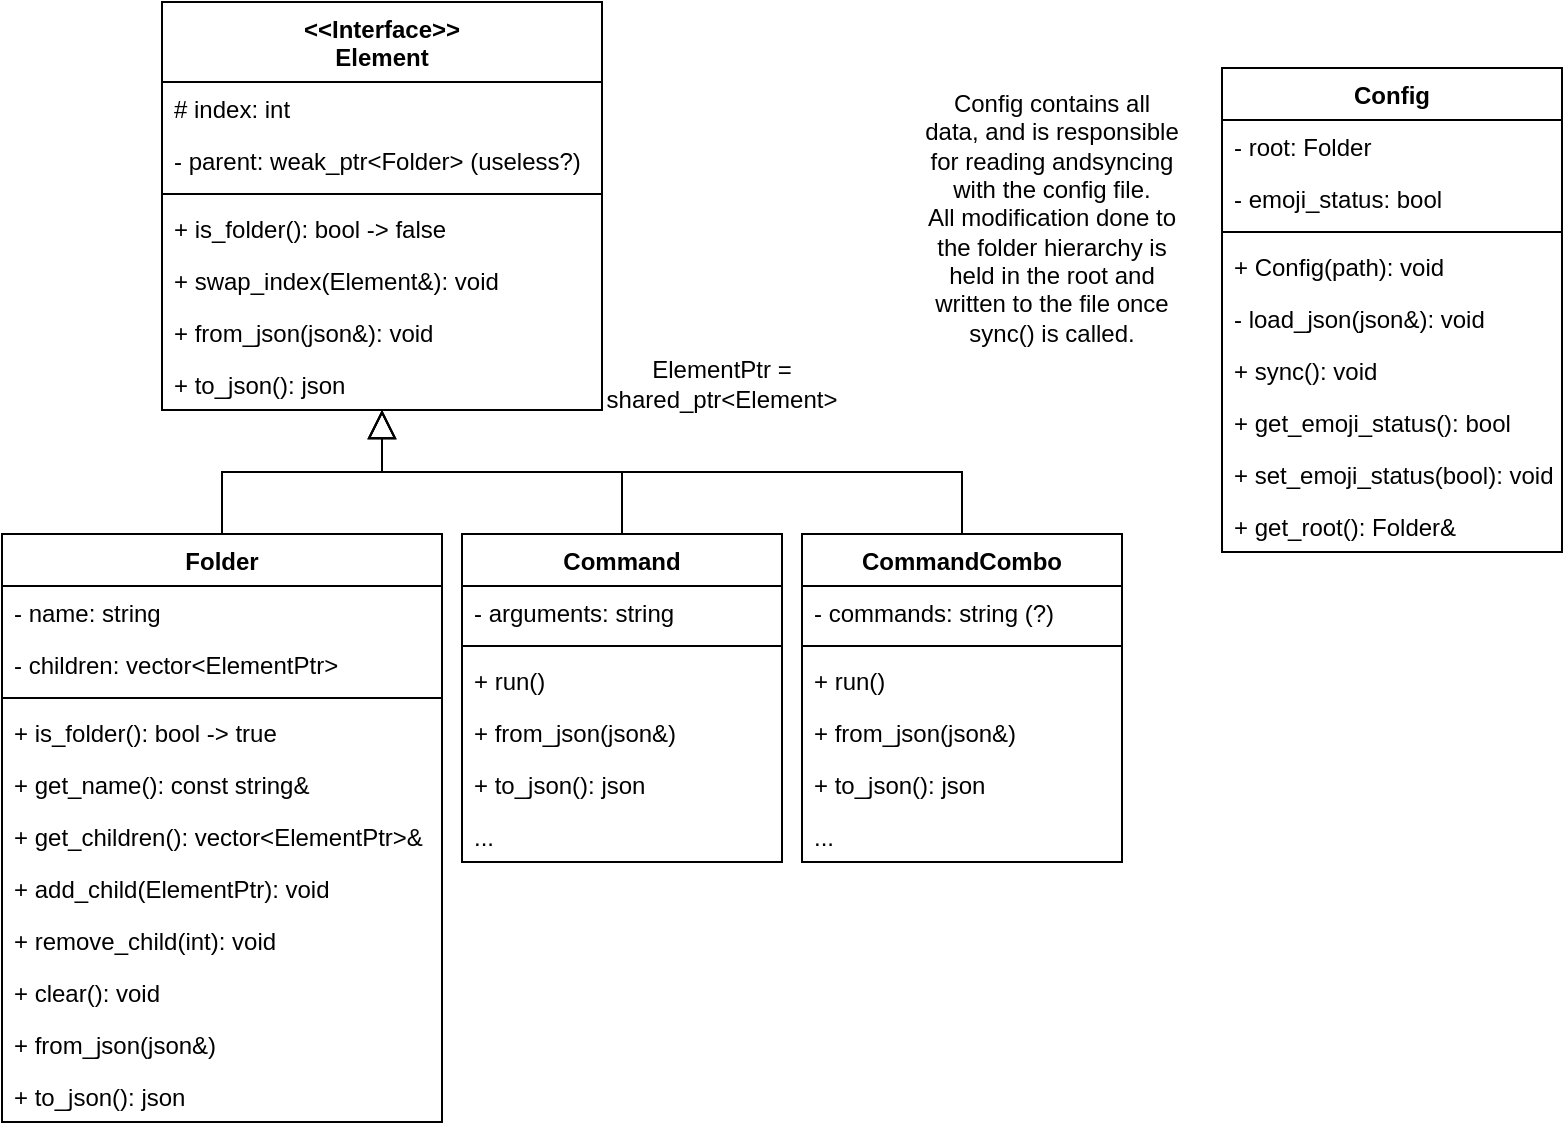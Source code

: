 <mxfile version="17.5.1"><diagram id="C5RBs43oDa-KdzZeNtuy" name="Page-1"><mxGraphModel dx="1718" dy="635" grid="1" gridSize="10" guides="1" tooltips="1" connect="1" arrows="1" fold="1" page="1" pageScale="1" pageWidth="827" pageHeight="1169" math="0" shadow="0"><root><mxCell id="WIyWlLk6GJQsqaUBKTNV-0"/><mxCell id="WIyWlLk6GJQsqaUBKTNV-1" parent="WIyWlLk6GJQsqaUBKTNV-0"/><mxCell id="8q3i9P7gSI45HfQBKXjb-0" value="&lt;&lt;Interface&gt;&gt;&#xA;Element" style="swimlane;fontStyle=1;align=center;verticalAlign=top;childLayout=stackLayout;horizontal=1;startSize=40;horizontalStack=0;resizeParent=1;resizeParentMax=0;resizeLast=0;collapsible=1;marginBottom=0;rounded=0;shadow=0;sketch=0;glass=0;swimlaneLine=1;" vertex="1" parent="WIyWlLk6GJQsqaUBKTNV-1"><mxGeometry x="100" y="14" width="220" height="204" as="geometry"><mxRectangle x="120" y="40" width="80" height="26" as="alternateBounds"/></mxGeometry></mxCell><mxCell id="8q3i9P7gSI45HfQBKXjb-22" value="# index: int" style="text;strokeColor=none;fillColor=none;align=left;verticalAlign=top;spacingLeft=4;spacingRight=4;overflow=hidden;rotatable=0;points=[[0,0.5],[1,0.5]];portConstraint=eastwest;rounded=0;shadow=0;glass=0;sketch=0;" vertex="1" parent="8q3i9P7gSI45HfQBKXjb-0"><mxGeometry y="40" width="220" height="26" as="geometry"/></mxCell><mxCell id="8q3i9P7gSI45HfQBKXjb-23" value="- parent: weak_ptr&lt;Folder&gt; (useless?)" style="text;strokeColor=none;fillColor=none;align=left;verticalAlign=top;spacingLeft=4;spacingRight=4;overflow=hidden;rotatable=0;points=[[0,0.5],[1,0.5]];portConstraint=eastwest;rounded=0;shadow=0;glass=0;sketch=0;" vertex="1" parent="8q3i9P7gSI45HfQBKXjb-0"><mxGeometry y="66" width="220" height="26" as="geometry"/></mxCell><mxCell id="8q3i9P7gSI45HfQBKXjb-2" value="" style="line;strokeWidth=1;fillColor=none;align=left;verticalAlign=middle;spacingTop=-1;spacingLeft=3;spacingRight=3;rotatable=0;labelPosition=right;points=[];portConstraint=eastwest;" vertex="1" parent="8q3i9P7gSI45HfQBKXjb-0"><mxGeometry y="92" width="220" height="8" as="geometry"/></mxCell><mxCell id="8q3i9P7gSI45HfQBKXjb-3" value="+ is_folder(): bool -&gt; false" style="text;strokeColor=none;fillColor=none;align=left;verticalAlign=top;spacingLeft=4;spacingRight=4;overflow=hidden;rotatable=0;points=[[0,0.5],[1,0.5]];portConstraint=eastwest;" vertex="1" parent="8q3i9P7gSI45HfQBKXjb-0"><mxGeometry y="100" width="220" height="26" as="geometry"/></mxCell><mxCell id="8q3i9P7gSI45HfQBKXjb-26" value="+ swap_index(Element&amp;): void" style="text;strokeColor=none;fillColor=none;align=left;verticalAlign=top;spacingLeft=4;spacingRight=4;overflow=hidden;rotatable=0;points=[[0,0.5],[1,0.5]];portConstraint=eastwest;rounded=0;shadow=0;glass=0;sketch=0;" vertex="1" parent="8q3i9P7gSI45HfQBKXjb-0"><mxGeometry y="126" width="220" height="26" as="geometry"/></mxCell><mxCell id="8q3i9P7gSI45HfQBKXjb-60" value="+ from_json(json&amp;): void" style="text;strokeColor=none;fillColor=none;align=left;verticalAlign=top;spacingLeft=4;spacingRight=4;overflow=hidden;rotatable=0;points=[[0,0.5],[1,0.5]];portConstraint=eastwest;rounded=0;shadow=0;glass=0;sketch=0;" vertex="1" parent="8q3i9P7gSI45HfQBKXjb-0"><mxGeometry y="152" width="220" height="26" as="geometry"/></mxCell><mxCell id="8q3i9P7gSI45HfQBKXjb-64" value="+ to_json(): json" style="text;strokeColor=none;fillColor=none;align=left;verticalAlign=top;spacingLeft=4;spacingRight=4;overflow=hidden;rotatable=0;points=[[0,0.5],[1,0.5]];portConstraint=eastwest;rounded=0;shadow=0;glass=0;sketch=0;" vertex="1" parent="8q3i9P7gSI45HfQBKXjb-0"><mxGeometry y="178" width="220" height="26" as="geometry"/></mxCell><mxCell id="8q3i9P7gSI45HfQBKXjb-6" value="Folder" style="swimlane;fontStyle=1;align=center;verticalAlign=top;childLayout=stackLayout;horizontal=1;startSize=26;horizontalStack=0;resizeParent=1;resizeParentMax=0;resizeLast=0;collapsible=1;marginBottom=0;rounded=0;shadow=0;glass=0;sketch=0;fillColor=none;" vertex="1" parent="WIyWlLk6GJQsqaUBKTNV-1"><mxGeometry x="20" y="280" width="220" height="294" as="geometry"/></mxCell><mxCell id="8q3i9P7gSI45HfQBKXjb-28" value="- name: string" style="text;strokeColor=none;fillColor=none;align=left;verticalAlign=top;spacingLeft=4;spacingRight=4;overflow=hidden;rotatable=0;points=[[0,0.5],[1,0.5]];portConstraint=eastwest;rounded=0;shadow=0;glass=0;sketch=0;" vertex="1" parent="8q3i9P7gSI45HfQBKXjb-6"><mxGeometry y="26" width="220" height="26" as="geometry"/></mxCell><mxCell id="8q3i9P7gSI45HfQBKXjb-7" value="- children: vector&lt;ElementPtr&gt;" style="text;strokeColor=none;fillColor=none;align=left;verticalAlign=top;spacingLeft=4;spacingRight=4;overflow=hidden;rotatable=0;points=[[0,0.5],[1,0.5]];portConstraint=eastwest;rounded=0;shadow=0;glass=0;sketch=0;" vertex="1" parent="8q3i9P7gSI45HfQBKXjb-6"><mxGeometry y="52" width="220" height="26" as="geometry"/></mxCell><mxCell id="8q3i9P7gSI45HfQBKXjb-8" value="" style="line;strokeWidth=1;fillColor=none;align=left;verticalAlign=middle;spacingTop=-1;spacingLeft=3;spacingRight=3;rotatable=0;labelPosition=right;points=[];portConstraint=eastwest;rounded=0;shadow=0;glass=0;sketch=0;" vertex="1" parent="8q3i9P7gSI45HfQBKXjb-6"><mxGeometry y="78" width="220" height="8" as="geometry"/></mxCell><mxCell id="8q3i9P7gSI45HfQBKXjb-9" value="+ is_folder(): bool -&gt; true" style="text;strokeColor=none;fillColor=none;align=left;verticalAlign=top;spacingLeft=4;spacingRight=4;overflow=hidden;rotatable=0;points=[[0,0.5],[1,0.5]];portConstraint=eastwest;rounded=0;shadow=0;glass=0;sketch=0;" vertex="1" parent="8q3i9P7gSI45HfQBKXjb-6"><mxGeometry y="86" width="220" height="26" as="geometry"/></mxCell><mxCell id="8q3i9P7gSI45HfQBKXjb-29" value="+ get_name(): const string&amp;" style="text;strokeColor=none;fillColor=none;align=left;verticalAlign=top;spacingLeft=4;spacingRight=4;overflow=hidden;rotatable=0;points=[[0,0.5],[1,0.5]];portConstraint=eastwest;rounded=0;shadow=0;glass=0;sketch=0;" vertex="1" parent="8q3i9P7gSI45HfQBKXjb-6"><mxGeometry y="112" width="220" height="26" as="geometry"/></mxCell><mxCell id="8q3i9P7gSI45HfQBKXjb-25" value="+ get_children(): vector&lt;ElementPtr&gt;&amp;" style="text;strokeColor=none;fillColor=none;align=left;verticalAlign=top;spacingLeft=4;spacingRight=4;overflow=hidden;rotatable=0;points=[[0,0.5],[1,0.5]];portConstraint=eastwest;rounded=0;shadow=0;glass=0;sketch=0;" vertex="1" parent="8q3i9P7gSI45HfQBKXjb-6"><mxGeometry y="138" width="220" height="26" as="geometry"/></mxCell><mxCell id="8q3i9P7gSI45HfQBKXjb-36" value="+ add_child(ElementPtr): void" style="text;strokeColor=none;fillColor=none;align=left;verticalAlign=top;spacingLeft=4;spacingRight=4;overflow=hidden;rotatable=0;points=[[0,0.5],[1,0.5]];portConstraint=eastwest;rounded=0;shadow=0;glass=0;sketch=0;" vertex="1" parent="8q3i9P7gSI45HfQBKXjb-6"><mxGeometry y="164" width="220" height="26" as="geometry"/></mxCell><mxCell id="8q3i9P7gSI45HfQBKXjb-37" value="+ remove_child(int): void" style="text;strokeColor=none;fillColor=none;align=left;verticalAlign=top;spacingLeft=4;spacingRight=4;overflow=hidden;rotatable=0;points=[[0,0.5],[1,0.5]];portConstraint=eastwest;rounded=0;shadow=0;glass=0;sketch=0;" vertex="1" parent="8q3i9P7gSI45HfQBKXjb-6"><mxGeometry y="190" width="220" height="26" as="geometry"/></mxCell><mxCell id="8q3i9P7gSI45HfQBKXjb-38" value="+ clear(): void" style="text;strokeColor=none;fillColor=none;align=left;verticalAlign=top;spacingLeft=4;spacingRight=4;overflow=hidden;rotatable=0;points=[[0,0.5],[1,0.5]];portConstraint=eastwest;rounded=0;shadow=0;glass=0;sketch=0;" vertex="1" parent="8q3i9P7gSI45HfQBKXjb-6"><mxGeometry y="216" width="220" height="26" as="geometry"/></mxCell><mxCell id="8q3i9P7gSI45HfQBKXjb-61" value="+ from_json(json&amp;)" style="text;strokeColor=none;fillColor=none;align=left;verticalAlign=top;spacingLeft=4;spacingRight=4;overflow=hidden;rotatable=0;points=[[0,0.5],[1,0.5]];portConstraint=eastwest;rounded=0;shadow=0;glass=0;sketch=0;" vertex="1" parent="8q3i9P7gSI45HfQBKXjb-6"><mxGeometry y="242" width="220" height="26" as="geometry"/></mxCell><mxCell id="8q3i9P7gSI45HfQBKXjb-65" value="+ to_json(): json" style="text;strokeColor=none;fillColor=none;align=left;verticalAlign=top;spacingLeft=4;spacingRight=4;overflow=hidden;rotatable=0;points=[[0,0.5],[1,0.5]];portConstraint=eastwest;rounded=0;shadow=0;glass=0;sketch=0;" vertex="1" parent="8q3i9P7gSI45HfQBKXjb-6"><mxGeometry y="268" width="220" height="26" as="geometry"/></mxCell><mxCell id="8q3i9P7gSI45HfQBKXjb-10" value="Command" style="swimlane;fontStyle=1;align=center;verticalAlign=top;childLayout=stackLayout;horizontal=1;startSize=26;horizontalStack=0;resizeParent=1;resizeParentMax=0;resizeLast=0;collapsible=1;marginBottom=0;rounded=0;shadow=0;glass=0;sketch=0;fillColor=none;" vertex="1" parent="WIyWlLk6GJQsqaUBKTNV-1"><mxGeometry x="250" y="280" width="160" height="164" as="geometry"/></mxCell><mxCell id="8q3i9P7gSI45HfQBKXjb-11" value="- arguments: string" style="text;strokeColor=none;fillColor=none;align=left;verticalAlign=top;spacingLeft=4;spacingRight=4;overflow=hidden;rotatable=0;points=[[0,0.5],[1,0.5]];portConstraint=eastwest;rounded=0;shadow=0;glass=0;sketch=0;" vertex="1" parent="8q3i9P7gSI45HfQBKXjb-10"><mxGeometry y="26" width="160" height="26" as="geometry"/></mxCell><mxCell id="8q3i9P7gSI45HfQBKXjb-12" value="" style="line;strokeWidth=1;fillColor=none;align=left;verticalAlign=middle;spacingTop=-1;spacingLeft=3;spacingRight=3;rotatable=0;labelPosition=right;points=[];portConstraint=eastwest;rounded=0;shadow=0;glass=0;sketch=0;" vertex="1" parent="8q3i9P7gSI45HfQBKXjb-10"><mxGeometry y="52" width="160" height="8" as="geometry"/></mxCell><mxCell id="8q3i9P7gSI45HfQBKXjb-13" value="+ run()" style="text;strokeColor=none;fillColor=none;align=left;verticalAlign=top;spacingLeft=4;spacingRight=4;overflow=hidden;rotatable=0;points=[[0,0.5],[1,0.5]];portConstraint=eastwest;rounded=0;shadow=0;glass=0;sketch=0;" vertex="1" parent="8q3i9P7gSI45HfQBKXjb-10"><mxGeometry y="60" width="160" height="26" as="geometry"/></mxCell><mxCell id="8q3i9P7gSI45HfQBKXjb-62" value="+ from_json(json&amp;)" style="text;strokeColor=none;fillColor=none;align=left;verticalAlign=top;spacingLeft=4;spacingRight=4;overflow=hidden;rotatable=0;points=[[0,0.5],[1,0.5]];portConstraint=eastwest;rounded=0;shadow=0;glass=0;sketch=0;" vertex="1" parent="8q3i9P7gSI45HfQBKXjb-10"><mxGeometry y="86" width="160" height="26" as="geometry"/></mxCell><mxCell id="8q3i9P7gSI45HfQBKXjb-66" value="+ to_json(): json" style="text;strokeColor=none;fillColor=none;align=left;verticalAlign=top;spacingLeft=4;spacingRight=4;overflow=hidden;rotatable=0;points=[[0,0.5],[1,0.5]];portConstraint=eastwest;rounded=0;shadow=0;glass=0;sketch=0;" vertex="1" parent="8q3i9P7gSI45HfQBKXjb-10"><mxGeometry y="112" width="160" height="26" as="geometry"/></mxCell><mxCell id="8q3i9P7gSI45HfQBKXjb-39" value="..." style="text;strokeColor=none;fillColor=none;align=left;verticalAlign=top;spacingLeft=4;spacingRight=4;overflow=hidden;rotatable=0;points=[[0,0.5],[1,0.5]];portConstraint=eastwest;rounded=0;shadow=0;glass=0;sketch=0;" vertex="1" parent="8q3i9P7gSI45HfQBKXjb-10"><mxGeometry y="138" width="160" height="26" as="geometry"/></mxCell><mxCell id="8q3i9P7gSI45HfQBKXjb-14" value="CommandCombo" style="swimlane;fontStyle=1;align=center;verticalAlign=top;childLayout=stackLayout;horizontal=1;startSize=26;horizontalStack=0;resizeParent=1;resizeParentMax=0;resizeLast=0;collapsible=1;marginBottom=0;rounded=0;shadow=0;glass=0;sketch=0;fillColor=none;" vertex="1" parent="WIyWlLk6GJQsqaUBKTNV-1"><mxGeometry x="420" y="280" width="160" height="164" as="geometry"/></mxCell><mxCell id="8q3i9P7gSI45HfQBKXjb-15" value="- commands: string (?)" style="text;strokeColor=none;fillColor=none;align=left;verticalAlign=top;spacingLeft=4;spacingRight=4;overflow=hidden;rotatable=0;points=[[0,0.5],[1,0.5]];portConstraint=eastwest;rounded=0;shadow=0;glass=0;sketch=0;" vertex="1" parent="8q3i9P7gSI45HfQBKXjb-14"><mxGeometry y="26" width="160" height="26" as="geometry"/></mxCell><mxCell id="8q3i9P7gSI45HfQBKXjb-16" value="" style="line;strokeWidth=1;fillColor=none;align=left;verticalAlign=middle;spacingTop=-1;spacingLeft=3;spacingRight=3;rotatable=0;labelPosition=right;points=[];portConstraint=eastwest;rounded=0;shadow=0;glass=0;sketch=0;" vertex="1" parent="8q3i9P7gSI45HfQBKXjb-14"><mxGeometry y="52" width="160" height="8" as="geometry"/></mxCell><mxCell id="8q3i9P7gSI45HfQBKXjb-17" value="+ run()" style="text;strokeColor=none;fillColor=none;align=left;verticalAlign=top;spacingLeft=4;spacingRight=4;overflow=hidden;rotatable=0;points=[[0,0.5],[1,0.5]];portConstraint=eastwest;rounded=0;shadow=0;glass=0;sketch=0;" vertex="1" parent="8q3i9P7gSI45HfQBKXjb-14"><mxGeometry y="60" width="160" height="26" as="geometry"/></mxCell><mxCell id="8q3i9P7gSI45HfQBKXjb-63" value="+ from_json(json&amp;)" style="text;strokeColor=none;fillColor=none;align=left;verticalAlign=top;spacingLeft=4;spacingRight=4;overflow=hidden;rotatable=0;points=[[0,0.5],[1,0.5]];portConstraint=eastwest;rounded=0;shadow=0;glass=0;sketch=0;" vertex="1" parent="8q3i9P7gSI45HfQBKXjb-14"><mxGeometry y="86" width="160" height="26" as="geometry"/></mxCell><mxCell id="8q3i9P7gSI45HfQBKXjb-67" value="+ to_json(): json" style="text;strokeColor=none;fillColor=none;align=left;verticalAlign=top;spacingLeft=4;spacingRight=4;overflow=hidden;rotatable=0;points=[[0,0.5],[1,0.5]];portConstraint=eastwest;rounded=0;shadow=0;glass=0;sketch=0;" vertex="1" parent="8q3i9P7gSI45HfQBKXjb-14"><mxGeometry y="112" width="160" height="26" as="geometry"/></mxCell><mxCell id="8q3i9P7gSI45HfQBKXjb-40" value="..." style="text;strokeColor=none;fillColor=none;align=left;verticalAlign=top;spacingLeft=4;spacingRight=4;overflow=hidden;rotatable=0;points=[[0,0.5],[1,0.5]];portConstraint=eastwest;rounded=0;shadow=0;glass=0;sketch=0;" vertex="1" parent="8q3i9P7gSI45HfQBKXjb-14"><mxGeometry y="138" width="160" height="26" as="geometry"/></mxCell><mxCell id="8q3i9P7gSI45HfQBKXjb-18" value="" style="endArrow=block;endFill=0;endSize=12;html=1;rounded=0;exitX=0.5;exitY=0;exitDx=0;exitDy=0;entryX=0.5;entryY=1;entryDx=0;entryDy=0;edgeStyle=orthogonalEdgeStyle;" edge="1" parent="WIyWlLk6GJQsqaUBKTNV-1" source="8q3i9P7gSI45HfQBKXjb-6" target="8q3i9P7gSI45HfQBKXjb-0"><mxGeometry width="160" relative="1" as="geometry"><mxPoint x="330" y="280" as="sourcePoint"/><mxPoint x="490" y="280" as="targetPoint"/></mxGeometry></mxCell><mxCell id="8q3i9P7gSI45HfQBKXjb-20" value="" style="endArrow=block;endFill=0;endSize=12;html=1;rounded=0;entryX=0.5;entryY=1;entryDx=0;entryDy=0;exitX=0.5;exitY=0;exitDx=0;exitDy=0;edgeStyle=orthogonalEdgeStyle;" edge="1" parent="WIyWlLk6GJQsqaUBKTNV-1" source="8q3i9P7gSI45HfQBKXjb-10" target="8q3i9P7gSI45HfQBKXjb-0"><mxGeometry width="160" relative="1" as="geometry"><mxPoint x="120" y="270" as="sourcePoint"/><mxPoint x="210" y="184" as="targetPoint"/></mxGeometry></mxCell><mxCell id="8q3i9P7gSI45HfQBKXjb-21" value="" style="endArrow=block;endFill=0;endSize=12;html=1;rounded=0;exitX=0.5;exitY=0;exitDx=0;exitDy=0;entryX=0.5;entryY=1;entryDx=0;entryDy=0;edgeStyle=orthogonalEdgeStyle;" edge="1" parent="WIyWlLk6GJQsqaUBKTNV-1" source="8q3i9P7gSI45HfQBKXjb-14" target="8q3i9P7gSI45HfQBKXjb-0"><mxGeometry width="160" relative="1" as="geometry"><mxPoint x="300" y="270" as="sourcePoint"/><mxPoint x="200" y="180" as="targetPoint"/></mxGeometry></mxCell><mxCell id="8q3i9P7gSI45HfQBKXjb-27" value="ElementPtr = shared_ptr&amp;lt;Element&amp;gt;" style="text;html=1;strokeColor=none;fillColor=none;align=center;verticalAlign=middle;whiteSpace=wrap;rounded=0;shadow=0;glass=0;sketch=0;" vertex="1" parent="WIyWlLk6GJQsqaUBKTNV-1"><mxGeometry x="320" y="190" width="120" height="30" as="geometry"/></mxCell><mxCell id="8q3i9P7gSI45HfQBKXjb-30" value="Config&#xA;&#xA;" style="swimlane;fontStyle=1;align=center;verticalAlign=top;childLayout=stackLayout;horizontal=1;startSize=26;horizontalStack=0;resizeParent=1;resizeParentMax=0;resizeLast=0;collapsible=1;marginBottom=0;rounded=0;shadow=0;glass=0;sketch=0;fillColor=none;" vertex="1" parent="WIyWlLk6GJQsqaUBKTNV-1"><mxGeometry x="630" y="47" width="170" height="242" as="geometry"/></mxCell><mxCell id="8q3i9P7gSI45HfQBKXjb-35" value="- root: Folder" style="text;strokeColor=none;fillColor=none;align=left;verticalAlign=top;spacingLeft=4;spacingRight=4;overflow=hidden;rotatable=0;points=[[0,0.5],[1,0.5]];portConstraint=eastwest;rounded=0;shadow=0;glass=0;sketch=0;" vertex="1" parent="8q3i9P7gSI45HfQBKXjb-30"><mxGeometry y="26" width="170" height="26" as="geometry"/></mxCell><mxCell id="8q3i9P7gSI45HfQBKXjb-31" value="- emoji_status: bool" style="text;strokeColor=none;fillColor=none;align=left;verticalAlign=top;spacingLeft=4;spacingRight=4;overflow=hidden;rotatable=0;points=[[0,0.5],[1,0.5]];portConstraint=eastwest;rounded=0;shadow=0;glass=0;sketch=0;" vertex="1" parent="8q3i9P7gSI45HfQBKXjb-30"><mxGeometry y="52" width="170" height="26" as="geometry"/></mxCell><mxCell id="8q3i9P7gSI45HfQBKXjb-32" value="" style="line;strokeWidth=1;fillColor=none;align=left;verticalAlign=middle;spacingTop=-1;spacingLeft=3;spacingRight=3;rotatable=0;labelPosition=right;points=[];portConstraint=eastwest;rounded=0;shadow=0;glass=0;sketch=0;" vertex="1" parent="8q3i9P7gSI45HfQBKXjb-30"><mxGeometry y="78" width="170" height="8" as="geometry"/></mxCell><mxCell id="8q3i9P7gSI45HfQBKXjb-34" value="+ Config(path): void" style="text;strokeColor=none;fillColor=none;align=left;verticalAlign=top;spacingLeft=4;spacingRight=4;overflow=hidden;rotatable=0;points=[[0,0.5],[1,0.5]];portConstraint=eastwest;rounded=0;shadow=0;glass=0;sketch=0;" vertex="1" parent="8q3i9P7gSI45HfQBKXjb-30"><mxGeometry y="86" width="170" height="26" as="geometry"/></mxCell><mxCell id="8q3i9P7gSI45HfQBKXjb-68" value="- load_json(json&amp;): void" style="text;strokeColor=none;fillColor=none;align=left;verticalAlign=top;spacingLeft=4;spacingRight=4;overflow=hidden;rotatable=0;points=[[0,0.5],[1,0.5]];portConstraint=eastwest;rounded=0;shadow=0;glass=0;sketch=0;" vertex="1" parent="8q3i9P7gSI45HfQBKXjb-30"><mxGeometry y="112" width="170" height="26" as="geometry"/></mxCell><mxCell id="8q3i9P7gSI45HfQBKXjb-73" value="+ sync(): void" style="text;strokeColor=none;fillColor=none;align=left;verticalAlign=top;spacingLeft=4;spacingRight=4;overflow=hidden;rotatable=0;points=[[0,0.5],[1,0.5]];portConstraint=eastwest;rounded=0;shadow=0;glass=0;sketch=0;" vertex="1" parent="8q3i9P7gSI45HfQBKXjb-30"><mxGeometry y="138" width="170" height="26" as="geometry"/></mxCell><mxCell id="8q3i9P7gSI45HfQBKXjb-33" value="+ get_emoji_status(): bool" style="text;strokeColor=none;fillColor=none;align=left;verticalAlign=top;spacingLeft=4;spacingRight=4;overflow=hidden;rotatable=0;points=[[0,0.5],[1,0.5]];portConstraint=eastwest;rounded=0;shadow=0;glass=0;sketch=0;" vertex="1" parent="8q3i9P7gSI45HfQBKXjb-30"><mxGeometry y="164" width="170" height="26" as="geometry"/></mxCell><mxCell id="8q3i9P7gSI45HfQBKXjb-69" value="+ set_emoji_status(bool): void" style="text;strokeColor=none;fillColor=none;align=left;verticalAlign=top;spacingLeft=4;spacingRight=4;overflow=hidden;rotatable=0;points=[[0,0.5],[1,0.5]];portConstraint=eastwest;rounded=0;shadow=0;glass=0;sketch=0;" vertex="1" parent="8q3i9P7gSI45HfQBKXjb-30"><mxGeometry y="190" width="170" height="26" as="geometry"/></mxCell><mxCell id="8q3i9P7gSI45HfQBKXjb-70" value="+ get_root(): Folder&amp;" style="text;strokeColor=none;fillColor=none;align=left;verticalAlign=top;spacingLeft=4;spacingRight=4;overflow=hidden;rotatable=0;points=[[0,0.5],[1,0.5]];portConstraint=eastwest;rounded=0;shadow=0;glass=0;sketch=0;" vertex="1" parent="8q3i9P7gSI45HfQBKXjb-30"><mxGeometry y="216" width="170" height="26" as="geometry"/></mxCell><mxCell id="8q3i9P7gSI45HfQBKXjb-72" value="Config contains all data, and is responsible for reading andsyncing with the config file.&lt;br&gt;All modification done to the folder hierarchy is held in the root and written to the file once sync() is called." style="text;html=1;strokeColor=none;fillColor=none;align=center;verticalAlign=middle;whiteSpace=wrap;rounded=0;shadow=0;glass=0;sketch=0;" vertex="1" parent="WIyWlLk6GJQsqaUBKTNV-1"><mxGeometry x="480" y="54" width="130" height="136" as="geometry"/></mxCell></root></mxGraphModel></diagram></mxfile>